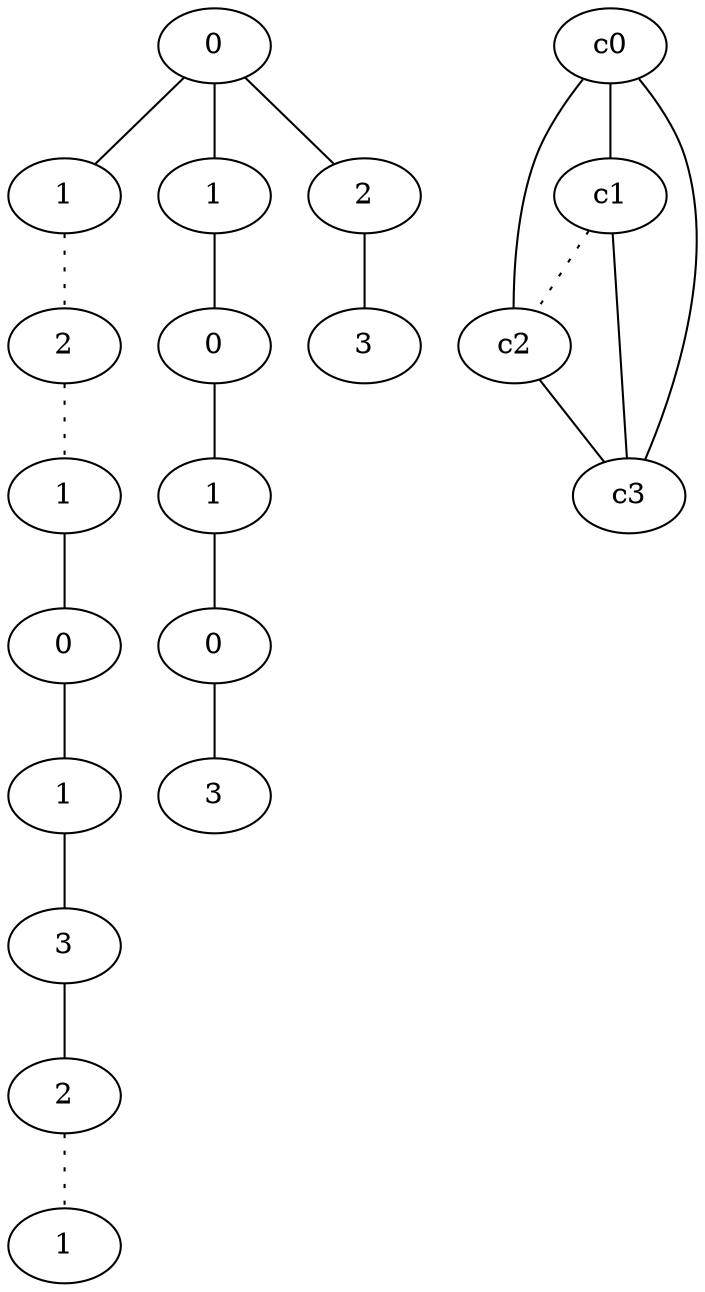 graph {
a0[label=0];
a1[label=1];
a2[label=2];
a3[label=1];
a4[label=0];
a5[label=1];
a6[label=3];
a7[label=2];
a8[label=1];
a9[label=1];
a10[label=0];
a11[label=1];
a12[label=0];
a13[label=3];
a14[label=2];
a15[label=3];
a0 -- a1;
a0 -- a9;
a0 -- a14;
a1 -- a2 [style=dotted];
a2 -- a3 [style=dotted];
a3 -- a4;
a4 -- a5;
a5 -- a6;
a6 -- a7;
a7 -- a8 [style=dotted];
a9 -- a10;
a10 -- a11;
a11 -- a12;
a12 -- a13;
a14 -- a15;
c0 -- c1;
c0 -- c2;
c0 -- c3;
c1 -- c2 [style=dotted];
c1 -- c3;
c2 -- c3;
}
